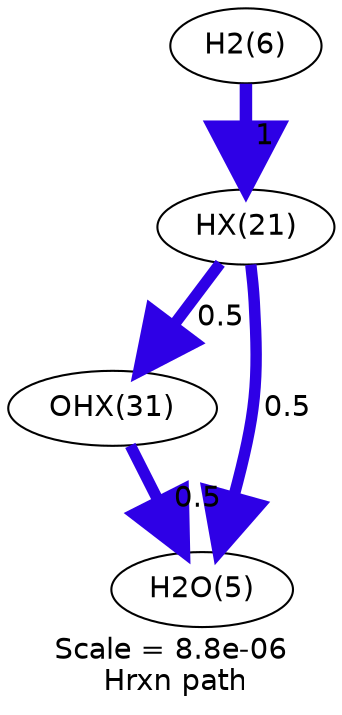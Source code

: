 digraph reaction_paths {
center=1;
s27 -> s1[fontname="Helvetica", penwidth=6, arrowsize=3, color="0.7, 1.5, 0.9"
, label=" 1"];
s1 -> s11[fontname="Helvetica", penwidth=5.48, arrowsize=2.74, color="0.7, 1, 0.9"
, label=" 0.5"];
s1 -> s26[fontname="Helvetica", penwidth=5.48, arrowsize=2.74, color="0.7, 1, 0.9"
, label=" 0.5"];
s11 -> s26[fontname="Helvetica", penwidth=5.48, arrowsize=2.74, color="0.7, 1, 0.9"
, label=" 0.5"];
s1 [ fontname="Helvetica", label="HX(21)"];
s11 [ fontname="Helvetica", label="OHX(31)"];
s26 [ fontname="Helvetica", label="H2O(5)"];
s27 [ fontname="Helvetica", label="H2(6)"];
 label = "Scale = 8.8e-06\l Hrxn path";
 fontname = "Helvetica";
}
